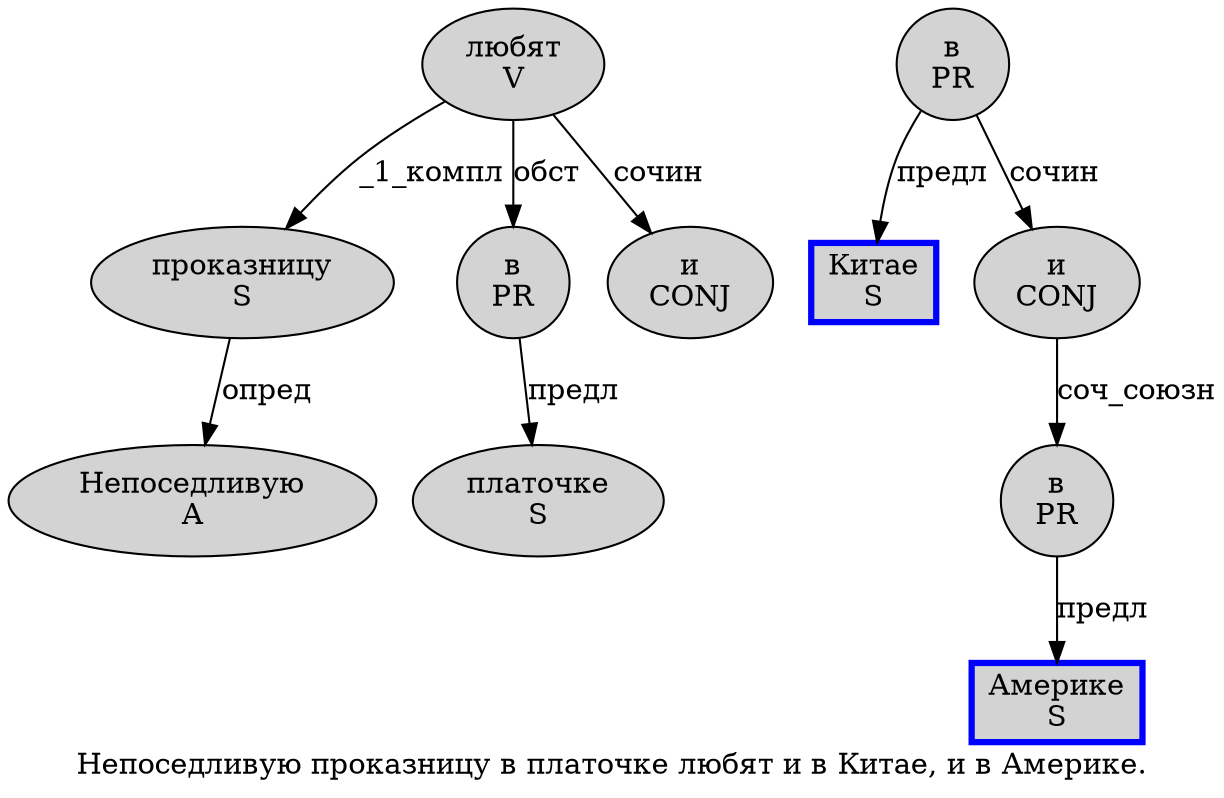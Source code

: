 digraph SENTENCE_1389 {
	graph [label="Непоседливую проказницу в платочке любят и в Китае, и в Америке."]
	node [style=filled]
		0 [label="Непоседливую
A" color="" fillcolor=lightgray penwidth=1 shape=ellipse]
		1 [label="проказницу
S" color="" fillcolor=lightgray penwidth=1 shape=ellipse]
		2 [label="в
PR" color="" fillcolor=lightgray penwidth=1 shape=ellipse]
		3 [label="платочке
S" color="" fillcolor=lightgray penwidth=1 shape=ellipse]
		4 [label="любят
V" color="" fillcolor=lightgray penwidth=1 shape=ellipse]
		5 [label="и
CONJ" color="" fillcolor=lightgray penwidth=1 shape=ellipse]
		6 [label="в
PR" color="" fillcolor=lightgray penwidth=1 shape=ellipse]
		7 [label="Китае
S" color=blue fillcolor=lightgray penwidth=3 shape=box]
		9 [label="и
CONJ" color="" fillcolor=lightgray penwidth=1 shape=ellipse]
		10 [label="в
PR" color="" fillcolor=lightgray penwidth=1 shape=ellipse]
		11 [label="Америке
S" color=blue fillcolor=lightgray penwidth=3 shape=box]
			6 -> 7 [label="предл"]
			6 -> 9 [label="сочин"]
			4 -> 1 [label="_1_компл"]
			4 -> 2 [label="обст"]
			4 -> 5 [label="сочин"]
			1 -> 0 [label="опред"]
			2 -> 3 [label="предл"]
			10 -> 11 [label="предл"]
			9 -> 10 [label="соч_союзн"]
}